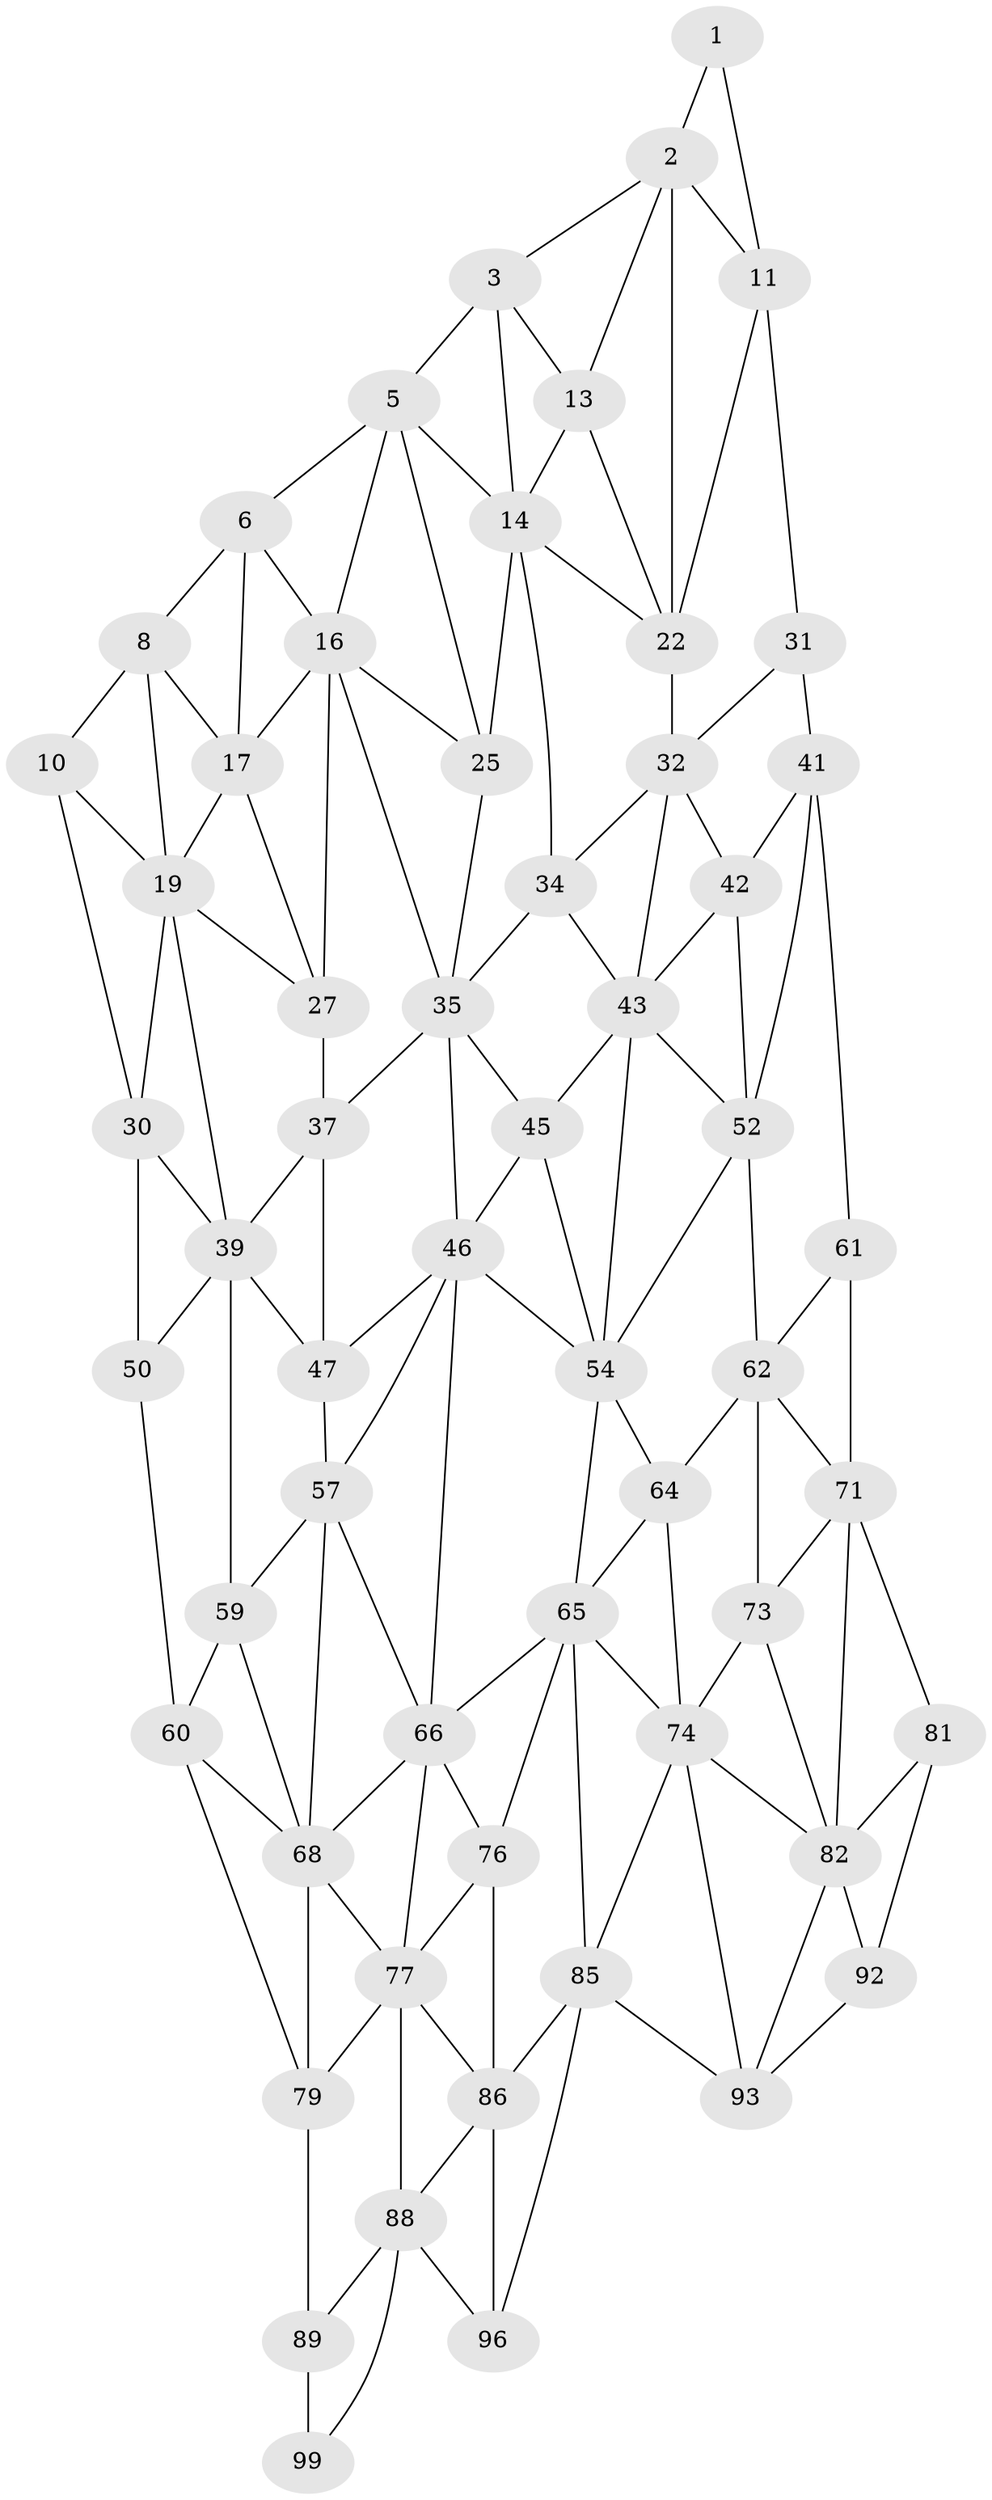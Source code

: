 // original degree distribution, {2: 0.04, 3: 0.32, 4: 0.64}
// Generated by graph-tools (version 1.1) at 2025/38/02/21/25 10:38:56]
// undirected, 57 vertices, 128 edges
graph export_dot {
graph [start="1"]
  node [color=gray90,style=filled];
  1;
  2 [super="+12"];
  3 [super="+4"];
  5 [super="+15"];
  6 [super="+7"];
  8 [super="+9"];
  10 [super="+20"];
  11 [super="+21"];
  13;
  14 [super="+24"];
  16 [super="+26"];
  17 [super="+18"];
  19 [super="+29"];
  22 [super="+23"];
  25;
  27 [super="+28"];
  30 [super="+40"];
  31;
  32 [super="+33"];
  34;
  35 [super="+36"];
  37 [super="+38"];
  39 [super="+49"];
  41 [super="+51"];
  42;
  43 [super="+44"];
  45;
  46 [super="+56"];
  47 [super="+48"];
  50;
  52 [super="+53"];
  54 [super="+55"];
  57 [super="+58"];
  59;
  60 [super="+70"];
  61;
  62 [super="+63"];
  64;
  65 [super="+75"];
  66 [super="+67"];
  68 [super="+69"];
  71 [super="+72"];
  73;
  74 [super="+84"];
  76;
  77 [super="+78"];
  79 [super="+80"];
  81 [super="+91"];
  82 [super="+83"];
  85 [super="+95"];
  86 [super="+87"];
  88 [super="+98"];
  89 [super="+90"];
  92;
  93 [super="+94"];
  96 [super="+97"];
  99 [super="+100"];
  1 -- 11;
  1 -- 2;
  2 -- 3;
  2 -- 11;
  2 -- 13;
  2 -- 22;
  3 -- 13;
  3 -- 5;
  3 -- 14;
  5 -- 6;
  5 -- 16;
  5 -- 25;
  5 -- 14;
  6 -- 16;
  6 -- 8;
  6 -- 17;
  8 -- 17;
  8 -- 10;
  8 -- 19;
  10 -- 19;
  10 -- 30;
  11 -- 22;
  11 -- 31;
  13 -- 14;
  13 -- 22;
  14 -- 25;
  14 -- 34;
  14 -- 22;
  16 -- 17;
  16 -- 25;
  16 -- 35;
  16 -- 27;
  17 -- 27 [weight=2];
  17 -- 19;
  19 -- 27;
  19 -- 30;
  19 -- 39;
  22 -- 32 [weight=2];
  25 -- 35;
  27 -- 37 [weight=2];
  30 -- 50;
  30 -- 39;
  31 -- 41;
  31 -- 32;
  32 -- 42;
  32 -- 34;
  32 -- 43;
  34 -- 35;
  34 -- 43;
  35 -- 45;
  35 -- 37;
  35 -- 46;
  37 -- 47 [weight=2];
  37 -- 39;
  39 -- 50;
  39 -- 59;
  39 -- 47;
  41 -- 42;
  41 -- 52;
  41 -- 61;
  42 -- 52;
  42 -- 43;
  43 -- 52;
  43 -- 45;
  43 -- 54;
  45 -- 46;
  45 -- 54;
  46 -- 47;
  46 -- 57;
  46 -- 66;
  46 -- 54;
  47 -- 57 [weight=2];
  50 -- 60;
  52 -- 62 [weight=2];
  52 -- 54;
  54 -- 64;
  54 -- 65;
  57 -- 59;
  57 -- 68;
  57 -- 66;
  59 -- 60;
  59 -- 68;
  60 -- 79;
  60 -- 68;
  61 -- 71;
  61 -- 62;
  62 -- 71;
  62 -- 64;
  62 -- 73;
  64 -- 74;
  64 -- 65;
  65 -- 66;
  65 -- 74;
  65 -- 76;
  65 -- 85;
  66 -- 76;
  66 -- 68;
  66 -- 77;
  68 -- 79;
  68 -- 77;
  71 -- 81;
  71 -- 73;
  71 -- 82;
  73 -- 74;
  73 -- 82;
  74 -- 85;
  74 -- 93;
  74 -- 82;
  76 -- 86;
  76 -- 77;
  77 -- 88;
  77 -- 79;
  77 -- 86;
  79 -- 89 [weight=2];
  81 -- 82;
  81 -- 92;
  82 -- 92;
  82 -- 93;
  85 -- 86;
  85 -- 96;
  85 -- 93;
  86 -- 96 [weight=2];
  86 -- 88;
  88 -- 89;
  88 -- 99;
  88 -- 96;
  89 -- 99 [weight=2];
  92 -- 93;
}
